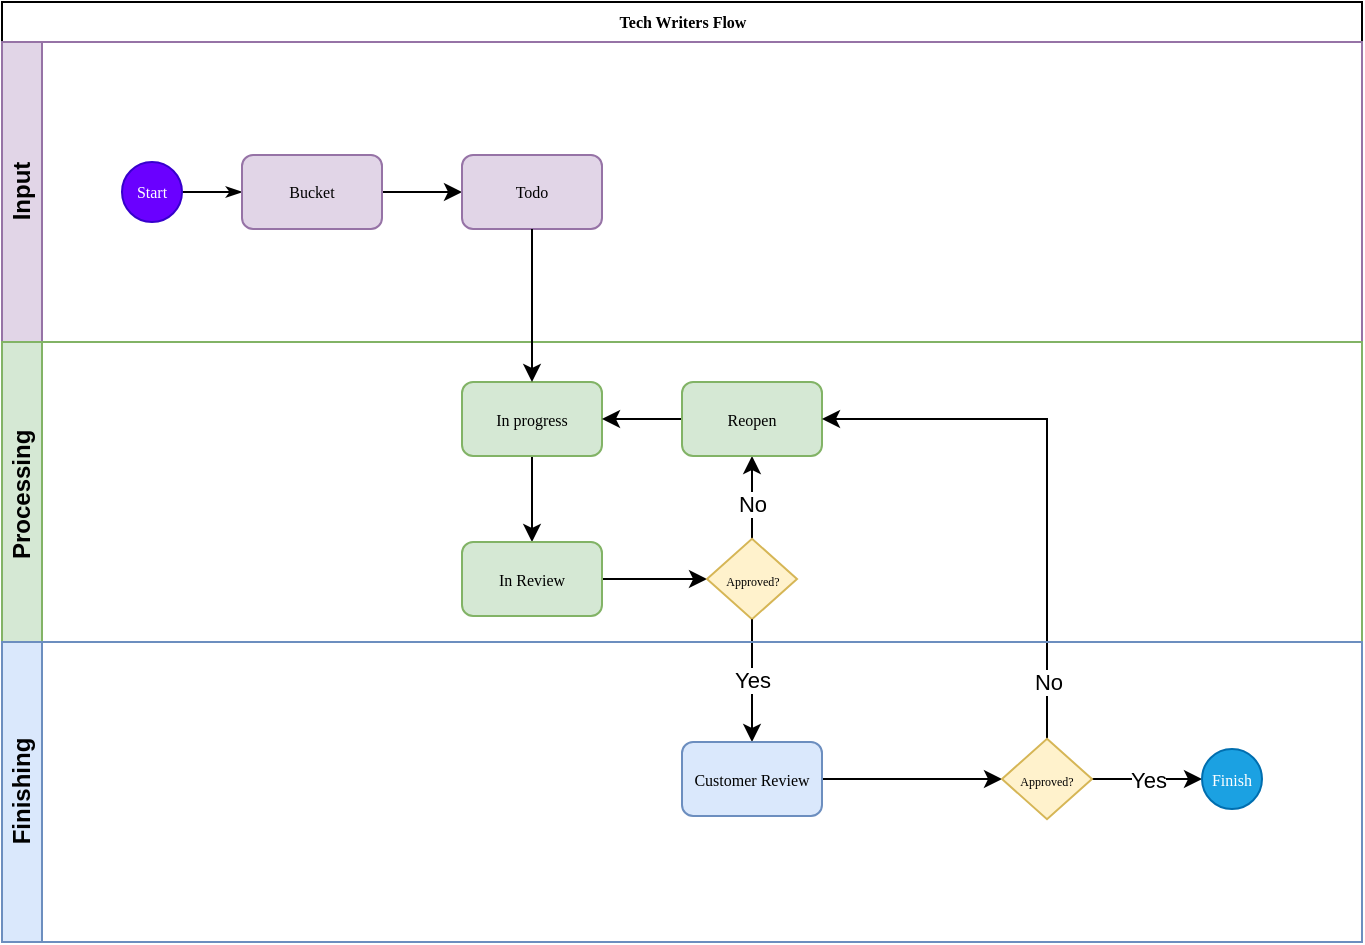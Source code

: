 <mxfile version="14.9.4" type="github">
  <diagram name="Page-1" id="c7488fd3-1785-93aa-aadb-54a6760d102a">
    <mxGraphModel dx="948" dy="503" grid="1" gridSize="10" guides="1" tooltips="1" connect="1" arrows="1" fold="1" page="1" pageScale="1" pageWidth="1100" pageHeight="850" background="none" math="0" shadow="0">
      <root>
        <mxCell id="0" />
        <mxCell id="1" parent="0" />
        <mxCell id="2b4e8129b02d487f-1" value="Tech Writers Flow" style="swimlane;html=1;childLayout=stackLayout;horizontal=1;startSize=20;horizontalStack=0;rounded=0;shadow=0;labelBackgroundColor=none;strokeWidth=1;fontFamily=Verdana;fontSize=8;align=center;" parent="1" vertex="1">
          <mxGeometry x="180" y="70" width="680" height="470" as="geometry" />
        </mxCell>
        <mxCell id="2b4e8129b02d487f-2" value="Input" style="swimlane;html=1;startSize=20;horizontal=0;fillColor=#e1d5e7;strokeColor=#9673a6;" parent="2b4e8129b02d487f-1" vertex="1">
          <mxGeometry y="20" width="680" height="150" as="geometry">
            <mxRectangle y="20" width="680" height="20" as="alternateBounds" />
          </mxGeometry>
        </mxCell>
        <mxCell id="2b4e8129b02d487f-18" style="edgeStyle=orthogonalEdgeStyle;rounded=0;html=1;labelBackgroundColor=none;startArrow=none;startFill=0;startSize=5;endArrow=classicThin;endFill=1;endSize=5;jettySize=auto;orthogonalLoop=1;strokeWidth=1;fontFamily=Verdana;fontSize=8" parent="2b4e8129b02d487f-2" source="2b4e8129b02d487f-5" target="2b4e8129b02d487f-6" edge="1">
          <mxGeometry relative="1" as="geometry" />
        </mxCell>
        <mxCell id="2b4e8129b02d487f-5" value="Start" style="ellipse;whiteSpace=wrap;html=1;rounded=0;shadow=0;labelBackgroundColor=none;strokeWidth=1;fontFamily=Verdana;fontSize=8;align=center;fillColor=#6a00ff;strokeColor=#3700CC;fontColor=#ffffff;" parent="2b4e8129b02d487f-2" vertex="1">
          <mxGeometry x="60" y="60" width="30" height="30" as="geometry" />
        </mxCell>
        <mxCell id="KZ6UuuJFhpwRSLnM6cFM-5" value="" style="edgeStyle=orthogonalEdgeStyle;rounded=0;orthogonalLoop=1;jettySize=auto;html=1;" edge="1" parent="2b4e8129b02d487f-2" source="2b4e8129b02d487f-6" target="2b4e8129b02d487f-7">
          <mxGeometry relative="1" as="geometry" />
        </mxCell>
        <mxCell id="2b4e8129b02d487f-6" value="Bucket" style="rounded=1;whiteSpace=wrap;html=1;shadow=0;labelBackgroundColor=none;strokeWidth=1;fontFamily=Verdana;fontSize=8;align=center;fillColor=#e1d5e7;strokeColor=#9673a6;" parent="2b4e8129b02d487f-2" vertex="1">
          <mxGeometry x="120" y="56.5" width="70" height="37" as="geometry" />
        </mxCell>
        <mxCell id="2b4e8129b02d487f-7" value="Todo" style="rounded=1;whiteSpace=wrap;html=1;shadow=0;labelBackgroundColor=none;strokeWidth=1;fontFamily=Verdana;fontSize=8;align=center;fillColor=#e1d5e7;strokeColor=#9673a6;" parent="2b4e8129b02d487f-2" vertex="1">
          <mxGeometry x="230" y="56.5" width="70" height="37" as="geometry" />
        </mxCell>
        <mxCell id="2b4e8129b02d487f-3" value="Processing&amp;nbsp;" style="swimlane;html=1;startSize=20;horizontal=0;fillColor=#d5e8d4;strokeColor=#82b366;" parent="2b4e8129b02d487f-1" vertex="1">
          <mxGeometry y="170" width="680" height="150" as="geometry" />
        </mxCell>
        <mxCell id="KZ6UuuJFhpwRSLnM6cFM-26" value="" style="edgeStyle=orthogonalEdgeStyle;rounded=0;orthogonalLoop=1;jettySize=auto;html=1;strokeWidth=1;" edge="1" parent="2b4e8129b02d487f-3" source="2b4e8129b02d487f-12" target="KZ6UuuJFhpwRSLnM6cFM-7">
          <mxGeometry relative="1" as="geometry" />
        </mxCell>
        <mxCell id="2b4e8129b02d487f-12" value="In progress" style="rounded=1;whiteSpace=wrap;html=1;shadow=0;labelBackgroundColor=none;strokeWidth=1;fontFamily=Verdana;fontSize=8;align=center;fillColor=#d5e8d4;strokeColor=#82b366;" parent="2b4e8129b02d487f-3" vertex="1">
          <mxGeometry x="230" y="20.0" width="70" height="37" as="geometry" />
        </mxCell>
        <mxCell id="KZ6UuuJFhpwRSLnM6cFM-22" value="" style="edgeStyle=orthogonalEdgeStyle;rounded=0;orthogonalLoop=1;jettySize=auto;html=1;strokeWidth=1;" edge="1" parent="2b4e8129b02d487f-3" source="KZ6UuuJFhpwRSLnM6cFM-7" target="KZ6UuuJFhpwRSLnM6cFM-9">
          <mxGeometry relative="1" as="geometry" />
        </mxCell>
        <mxCell id="KZ6UuuJFhpwRSLnM6cFM-7" value="In Review" style="rounded=1;whiteSpace=wrap;html=1;shadow=0;labelBackgroundColor=none;strokeWidth=1;fontFamily=Verdana;fontSize=8;align=center;fillColor=#d5e8d4;strokeColor=#82b366;" vertex="1" parent="2b4e8129b02d487f-3">
          <mxGeometry x="230" y="100" width="70" height="37" as="geometry" />
        </mxCell>
        <mxCell id="KZ6UuuJFhpwRSLnM6cFM-27" value="" style="edgeStyle=orthogonalEdgeStyle;rounded=0;orthogonalLoop=1;jettySize=auto;html=1;strokeWidth=1;" edge="1" parent="2b4e8129b02d487f-3" source="KZ6UuuJFhpwRSLnM6cFM-9" target="KZ6UuuJFhpwRSLnM6cFM-11">
          <mxGeometry relative="1" as="geometry" />
        </mxCell>
        <mxCell id="KZ6UuuJFhpwRSLnM6cFM-30" value="No" style="edgeLabel;html=1;align=center;verticalAlign=middle;resizable=0;points=[];" vertex="1" connectable="0" parent="KZ6UuuJFhpwRSLnM6cFM-27">
          <mxGeometry x="0.164" y="1" relative="1" as="geometry">
            <mxPoint x="1" y="6" as="offset" />
          </mxGeometry>
        </mxCell>
        <mxCell id="KZ6UuuJFhpwRSLnM6cFM-9" value="&lt;font style=&quot;font-size: 6px&quot;&gt;Approved?&lt;/font&gt;" style="strokeWidth=1;html=1;shape=mxgraph.flowchart.decision;whiteSpace=wrap;rounded=1;shadow=0;labelBackgroundColor=none;fontFamily=Verdana;fontSize=8;align=center;fillColor=#fff2cc;strokeColor=#d6b656;" vertex="1" parent="2b4e8129b02d487f-3">
          <mxGeometry x="352.5" y="98.38" width="45" height="40.25" as="geometry" />
        </mxCell>
        <mxCell id="KZ6UuuJFhpwRSLnM6cFM-28" value="" style="edgeStyle=orthogonalEdgeStyle;rounded=0;orthogonalLoop=1;jettySize=auto;html=1;strokeWidth=1;" edge="1" parent="2b4e8129b02d487f-3" source="KZ6UuuJFhpwRSLnM6cFM-11" target="2b4e8129b02d487f-12">
          <mxGeometry relative="1" as="geometry" />
        </mxCell>
        <mxCell id="KZ6UuuJFhpwRSLnM6cFM-11" value="Reopen" style="rounded=1;whiteSpace=wrap;html=1;shadow=0;labelBackgroundColor=none;strokeWidth=1;fontFamily=Verdana;fontSize=8;align=center;fillColor=#d5e8d4;strokeColor=#82b366;" vertex="1" parent="2b4e8129b02d487f-3">
          <mxGeometry x="340" y="20" width="70" height="37" as="geometry" />
        </mxCell>
        <mxCell id="KZ6UuuJFhpwRSLnM6cFM-6" value="" style="edgeStyle=orthogonalEdgeStyle;rounded=0;orthogonalLoop=1;jettySize=auto;html=1;entryX=0.5;entryY=0;entryDx=0;entryDy=0;exitX=0.5;exitY=1;exitDx=0;exitDy=0;" edge="1" parent="2b4e8129b02d487f-1" source="2b4e8129b02d487f-7" target="2b4e8129b02d487f-12">
          <mxGeometry relative="1" as="geometry" />
        </mxCell>
        <mxCell id="KZ6UuuJFhpwRSLnM6cFM-23" value="Yes" style="edgeStyle=orthogonalEdgeStyle;rounded=0;orthogonalLoop=1;jettySize=auto;html=1;strokeWidth=1;" edge="1" parent="2b4e8129b02d487f-1" source="KZ6UuuJFhpwRSLnM6cFM-9" target="2b4e8129b02d487f-14">
          <mxGeometry relative="1" as="geometry" />
        </mxCell>
        <mxCell id="KZ6UuuJFhpwRSLnM6cFM-29" value="No" style="edgeStyle=orthogonalEdgeStyle;rounded=0;orthogonalLoop=1;jettySize=auto;html=1;exitX=0.5;exitY=0;exitDx=0;exitDy=0;exitPerimeter=0;entryX=1;entryY=0.5;entryDx=0;entryDy=0;strokeWidth=1;" edge="1" parent="2b4e8129b02d487f-1" source="KZ6UuuJFhpwRSLnM6cFM-31" target="KZ6UuuJFhpwRSLnM6cFM-11">
          <mxGeometry x="-0.792" relative="1" as="geometry">
            <mxPoint x="525" y="366.75" as="sourcePoint" />
            <mxPoint as="offset" />
          </mxGeometry>
        </mxCell>
        <mxCell id="2b4e8129b02d487f-4" value="Finishing" style="swimlane;html=1;startSize=20;horizontal=0;fillColor=#dae8fc;strokeColor=#6c8ebf;" parent="2b4e8129b02d487f-1" vertex="1">
          <mxGeometry y="320" width="680" height="150" as="geometry" />
        </mxCell>
        <mxCell id="KZ6UuuJFhpwRSLnM6cFM-19" value="" style="edgeStyle=orthogonalEdgeStyle;rounded=0;orthogonalLoop=1;jettySize=auto;html=1;strokeWidth=1;entryX=0;entryY=0.5;entryDx=0;entryDy=0;entryPerimeter=0;" edge="1" parent="2b4e8129b02d487f-4" source="2b4e8129b02d487f-14" target="KZ6UuuJFhpwRSLnM6cFM-31">
          <mxGeometry relative="1" as="geometry">
            <mxPoint x="500" y="68.533" as="targetPoint" />
          </mxGeometry>
        </mxCell>
        <mxCell id="2b4e8129b02d487f-14" value="Customer Review" style="rounded=1;whiteSpace=wrap;html=1;shadow=0;labelBackgroundColor=none;strokeWidth=1;fontFamily=Verdana;fontSize=8;align=center;fillColor=#dae8fc;strokeColor=#6c8ebf;" parent="2b4e8129b02d487f-4" vertex="1">
          <mxGeometry x="340" y="50.0" width="70" height="37" as="geometry" />
        </mxCell>
        <mxCell id="KZ6UuuJFhpwRSLnM6cFM-21" value="Yes" style="edgeStyle=orthogonalEdgeStyle;rounded=0;orthogonalLoop=1;jettySize=auto;html=1;strokeWidth=1;exitX=1;exitY=0.5;exitDx=0;exitDy=0;exitPerimeter=0;" edge="1" parent="2b4e8129b02d487f-4" source="KZ6UuuJFhpwRSLnM6cFM-31" target="KZ6UuuJFhpwRSLnM6cFM-20">
          <mxGeometry relative="1" as="geometry">
            <mxPoint x="550" y="68.533" as="sourcePoint" />
          </mxGeometry>
        </mxCell>
        <mxCell id="KZ6UuuJFhpwRSLnM6cFM-20" value="Finish" style="ellipse;whiteSpace=wrap;html=1;rounded=0;shadow=0;labelBackgroundColor=none;strokeWidth=1;fontFamily=Verdana;fontSize=8;align=center;fillColor=#1ba1e2;strokeColor=#006EAF;fontColor=#ffffff;" vertex="1" parent="2b4e8129b02d487f-4">
          <mxGeometry x="600" y="53.5" width="30" height="30" as="geometry" />
        </mxCell>
        <mxCell id="KZ6UuuJFhpwRSLnM6cFM-31" value="&lt;font style=&quot;font-size: 6px&quot;&gt;Approved?&lt;/font&gt;" style="strokeWidth=1;html=1;shape=mxgraph.flowchart.decision;whiteSpace=wrap;rounded=1;shadow=0;labelBackgroundColor=none;fontFamily=Verdana;fontSize=8;align=center;fillColor=#fff2cc;strokeColor=#d6b656;" vertex="1" parent="2b4e8129b02d487f-4">
          <mxGeometry x="500" y="48.38" width="45" height="40.25" as="geometry" />
        </mxCell>
      </root>
    </mxGraphModel>
  </diagram>
</mxfile>
